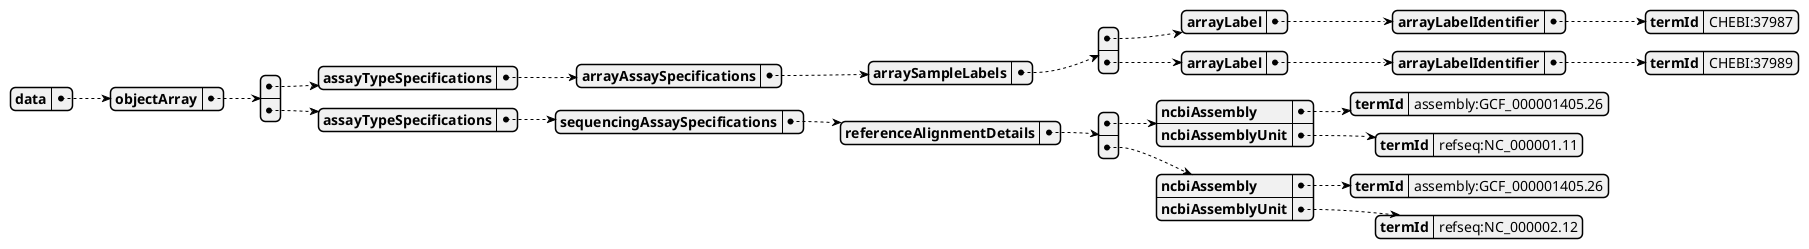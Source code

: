 @startjson

{
    "data": {
        "objectArray": [
            {
                "assayTypeSpecifications": {
                    "arrayAssaySpecifications": {
                        "arraySampleLabels": [
                            {
                                "arrayLabel": {
                                    "arrayLabelIdentifier": {
                                        "termId": "CHEBI:37987"
                                    }
                                }
                            },
                            {
                                "arrayLabel": {
                                    "arrayLabelIdentifier": {
                                        "termId": "CHEBI:37989"
                                    }
                                }
                            }
                        ]
                    }
                }
            },
            {
                "assayTypeSpecifications": {
                    "sequencingAssaySpecifications": {
                        "referenceAlignmentDetails": [
                            {
                                "ncbiAssembly": {
                                    "termId": "assembly:GCF_000001405.26"
                                },
                                "ncbiAssemblyUnit": {
                                    "termId": "refseq:NC_000001.11"
                                }
                            },
                            {
                                "ncbiAssembly": {
                                    "termId": "assembly:GCF_000001405.26"
                                },
                                "ncbiAssemblyUnit": {
                                    "termId": "refseq:NC_000002.12"
                                }
                            }
                        ]
                    }
                }
            }
        ]
    }
}
@endjson